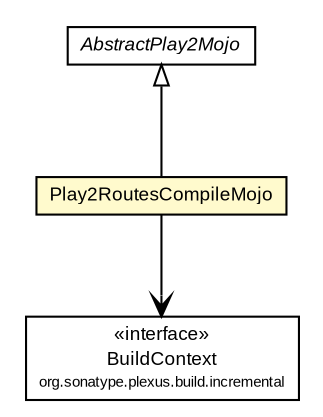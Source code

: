 #!/usr/local/bin/dot
#
# Class diagram 
# Generated by UMLGraph version R5_6-24-gf6e263 (http://www.umlgraph.org/)
#

digraph G {
	edge [fontname="arial",fontsize=10,labelfontname="arial",labelfontsize=10];
	node [fontname="arial",fontsize=10,shape=plaintext];
	nodesep=0.25;
	ranksep=0.5;
	// com.google.code.play2.plugin.Play2RoutesCompileMojo
	c693 [label=<<table title="com.google.code.play2.plugin.Play2RoutesCompileMojo" border="0" cellborder="1" cellspacing="0" cellpadding="2" port="p" bgcolor="lemonChiffon" href="./Play2RoutesCompileMojo.html">
		<tr><td><table border="0" cellspacing="0" cellpadding="1">
<tr><td align="center" balign="center"> Play2RoutesCompileMojo </td></tr>
		</table></td></tr>
		</table>>, URL="./Play2RoutesCompileMojo.html", fontname="arial", fontcolor="black", fontsize=9.0];
	// com.google.code.play2.plugin.AbstractPlay2Mojo
	c707 [label=<<table title="com.google.code.play2.plugin.AbstractPlay2Mojo" border="0" cellborder="1" cellspacing="0" cellpadding="2" port="p" href="./AbstractPlay2Mojo.html">
		<tr><td><table border="0" cellspacing="0" cellpadding="1">
<tr><td align="center" balign="center"><font face="arial italic"> AbstractPlay2Mojo </font></td></tr>
		</table></td></tr>
		</table>>, URL="./AbstractPlay2Mojo.html", fontname="arial", fontcolor="black", fontsize=9.0];
	//com.google.code.play2.plugin.Play2RoutesCompileMojo extends com.google.code.play2.plugin.AbstractPlay2Mojo
	c707:p -> c693:p [dir=back,arrowtail=empty];
	// com.google.code.play2.plugin.Play2RoutesCompileMojo NAVASSOC org.sonatype.plexus.build.incremental.BuildContext
	c693:p -> c714:p [taillabel="", label="", headlabel="", fontname="arial", fontcolor="black", fontsize=10.0, color="black", arrowhead=open];
	// org.sonatype.plexus.build.incremental.BuildContext
	c714 [label=<<table title="org.sonatype.plexus.build.incremental.BuildContext" border="0" cellborder="1" cellspacing="0" cellpadding="2" port="p">
		<tr><td><table border="0" cellspacing="0" cellpadding="1">
<tr><td align="center" balign="center"> &#171;interface&#187; </td></tr>
<tr><td align="center" balign="center"> BuildContext </td></tr>
<tr><td align="center" balign="center"><font point-size="7.0"> org.sonatype.plexus.build.incremental </font></td></tr>
		</table></td></tr>
		</table>>, URL="null", fontname="arial", fontcolor="black", fontsize=9.0];
}

